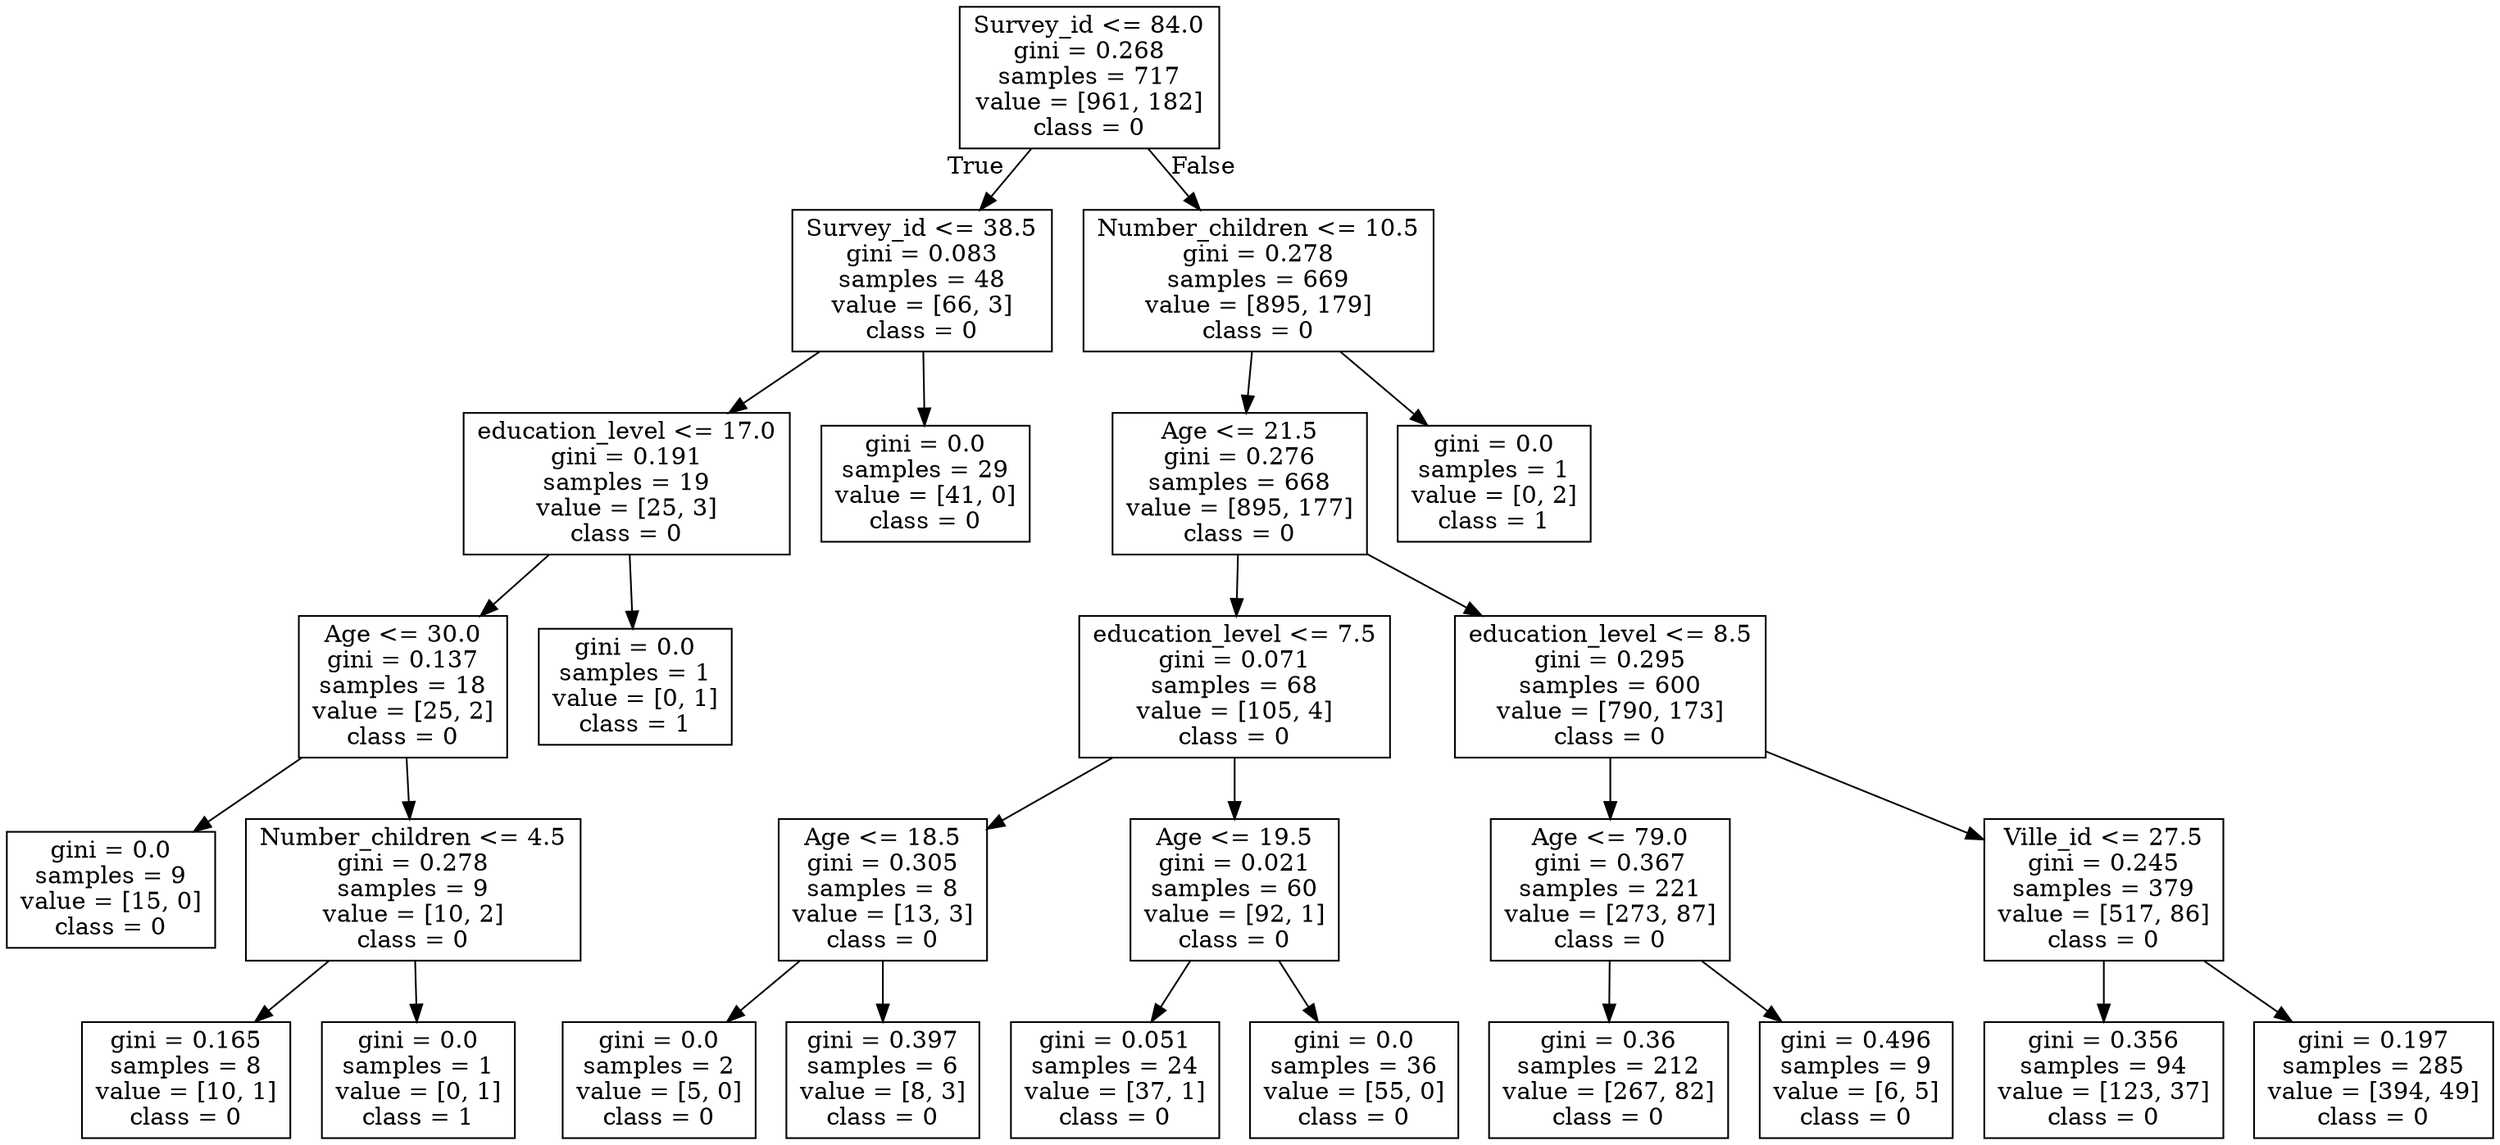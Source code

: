 digraph Tree {
node [shape=box] ;
0 [label="Survey_id <= 84.0\ngini = 0.268\nsamples = 717\nvalue = [961, 182]\nclass = 0"] ;
1 [label="Survey_id <= 38.5\ngini = 0.083\nsamples = 48\nvalue = [66, 3]\nclass = 0"] ;
0 -> 1 [labeldistance=2.5, labelangle=45, headlabel="True"] ;
2 [label="education_level <= 17.0\ngini = 0.191\nsamples = 19\nvalue = [25, 3]\nclass = 0"] ;
1 -> 2 ;
3 [label="Age <= 30.0\ngini = 0.137\nsamples = 18\nvalue = [25, 2]\nclass = 0"] ;
2 -> 3 ;
4 [label="gini = 0.0\nsamples = 9\nvalue = [15, 0]\nclass = 0"] ;
3 -> 4 ;
5 [label="Number_children <= 4.5\ngini = 0.278\nsamples = 9\nvalue = [10, 2]\nclass = 0"] ;
3 -> 5 ;
6 [label="gini = 0.165\nsamples = 8\nvalue = [10, 1]\nclass = 0"] ;
5 -> 6 ;
7 [label="gini = 0.0\nsamples = 1\nvalue = [0, 1]\nclass = 1"] ;
5 -> 7 ;
8 [label="gini = 0.0\nsamples = 1\nvalue = [0, 1]\nclass = 1"] ;
2 -> 8 ;
9 [label="gini = 0.0\nsamples = 29\nvalue = [41, 0]\nclass = 0"] ;
1 -> 9 ;
10 [label="Number_children <= 10.5\ngini = 0.278\nsamples = 669\nvalue = [895, 179]\nclass = 0"] ;
0 -> 10 [labeldistance=2.5, labelangle=-45, headlabel="False"] ;
11 [label="Age <= 21.5\ngini = 0.276\nsamples = 668\nvalue = [895, 177]\nclass = 0"] ;
10 -> 11 ;
12 [label="education_level <= 7.5\ngini = 0.071\nsamples = 68\nvalue = [105, 4]\nclass = 0"] ;
11 -> 12 ;
13 [label="Age <= 18.5\ngini = 0.305\nsamples = 8\nvalue = [13, 3]\nclass = 0"] ;
12 -> 13 ;
14 [label="gini = 0.0\nsamples = 2\nvalue = [5, 0]\nclass = 0"] ;
13 -> 14 ;
15 [label="gini = 0.397\nsamples = 6\nvalue = [8, 3]\nclass = 0"] ;
13 -> 15 ;
16 [label="Age <= 19.5\ngini = 0.021\nsamples = 60\nvalue = [92, 1]\nclass = 0"] ;
12 -> 16 ;
17 [label="gini = 0.051\nsamples = 24\nvalue = [37, 1]\nclass = 0"] ;
16 -> 17 ;
18 [label="gini = 0.0\nsamples = 36\nvalue = [55, 0]\nclass = 0"] ;
16 -> 18 ;
19 [label="education_level <= 8.5\ngini = 0.295\nsamples = 600\nvalue = [790, 173]\nclass = 0"] ;
11 -> 19 ;
20 [label="Age <= 79.0\ngini = 0.367\nsamples = 221\nvalue = [273, 87]\nclass = 0"] ;
19 -> 20 ;
21 [label="gini = 0.36\nsamples = 212\nvalue = [267, 82]\nclass = 0"] ;
20 -> 21 ;
22 [label="gini = 0.496\nsamples = 9\nvalue = [6, 5]\nclass = 0"] ;
20 -> 22 ;
23 [label="Ville_id <= 27.5\ngini = 0.245\nsamples = 379\nvalue = [517, 86]\nclass = 0"] ;
19 -> 23 ;
24 [label="gini = 0.356\nsamples = 94\nvalue = [123, 37]\nclass = 0"] ;
23 -> 24 ;
25 [label="gini = 0.197\nsamples = 285\nvalue = [394, 49]\nclass = 0"] ;
23 -> 25 ;
26 [label="gini = 0.0\nsamples = 1\nvalue = [0, 2]\nclass = 1"] ;
10 -> 26 ;
}
